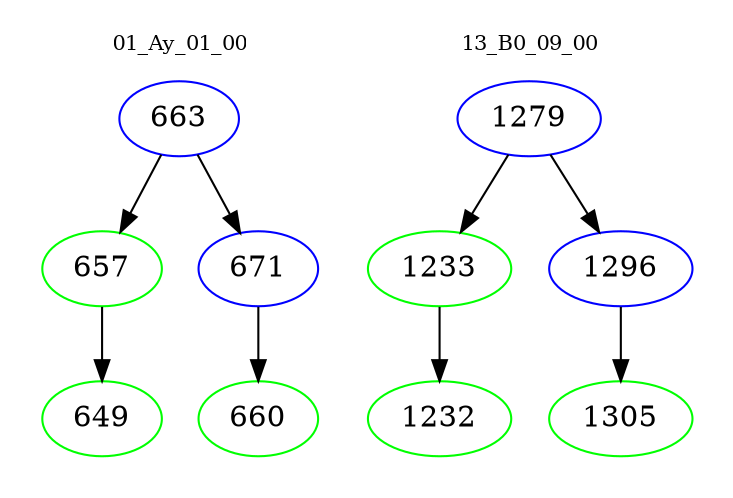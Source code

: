 digraph{
subgraph cluster_0 {
color = white
label = "01_Ay_01_00";
fontsize=10;
T0_663 [label="663", color="blue"]
T0_663 -> T0_657 [color="black"]
T0_657 [label="657", color="green"]
T0_657 -> T0_649 [color="black"]
T0_649 [label="649", color="green"]
T0_663 -> T0_671 [color="black"]
T0_671 [label="671", color="blue"]
T0_671 -> T0_660 [color="black"]
T0_660 [label="660", color="green"]
}
subgraph cluster_1 {
color = white
label = "13_B0_09_00";
fontsize=10;
T1_1279 [label="1279", color="blue"]
T1_1279 -> T1_1233 [color="black"]
T1_1233 [label="1233", color="green"]
T1_1233 -> T1_1232 [color="black"]
T1_1232 [label="1232", color="green"]
T1_1279 -> T1_1296 [color="black"]
T1_1296 [label="1296", color="blue"]
T1_1296 -> T1_1305 [color="black"]
T1_1305 [label="1305", color="green"]
}
}
